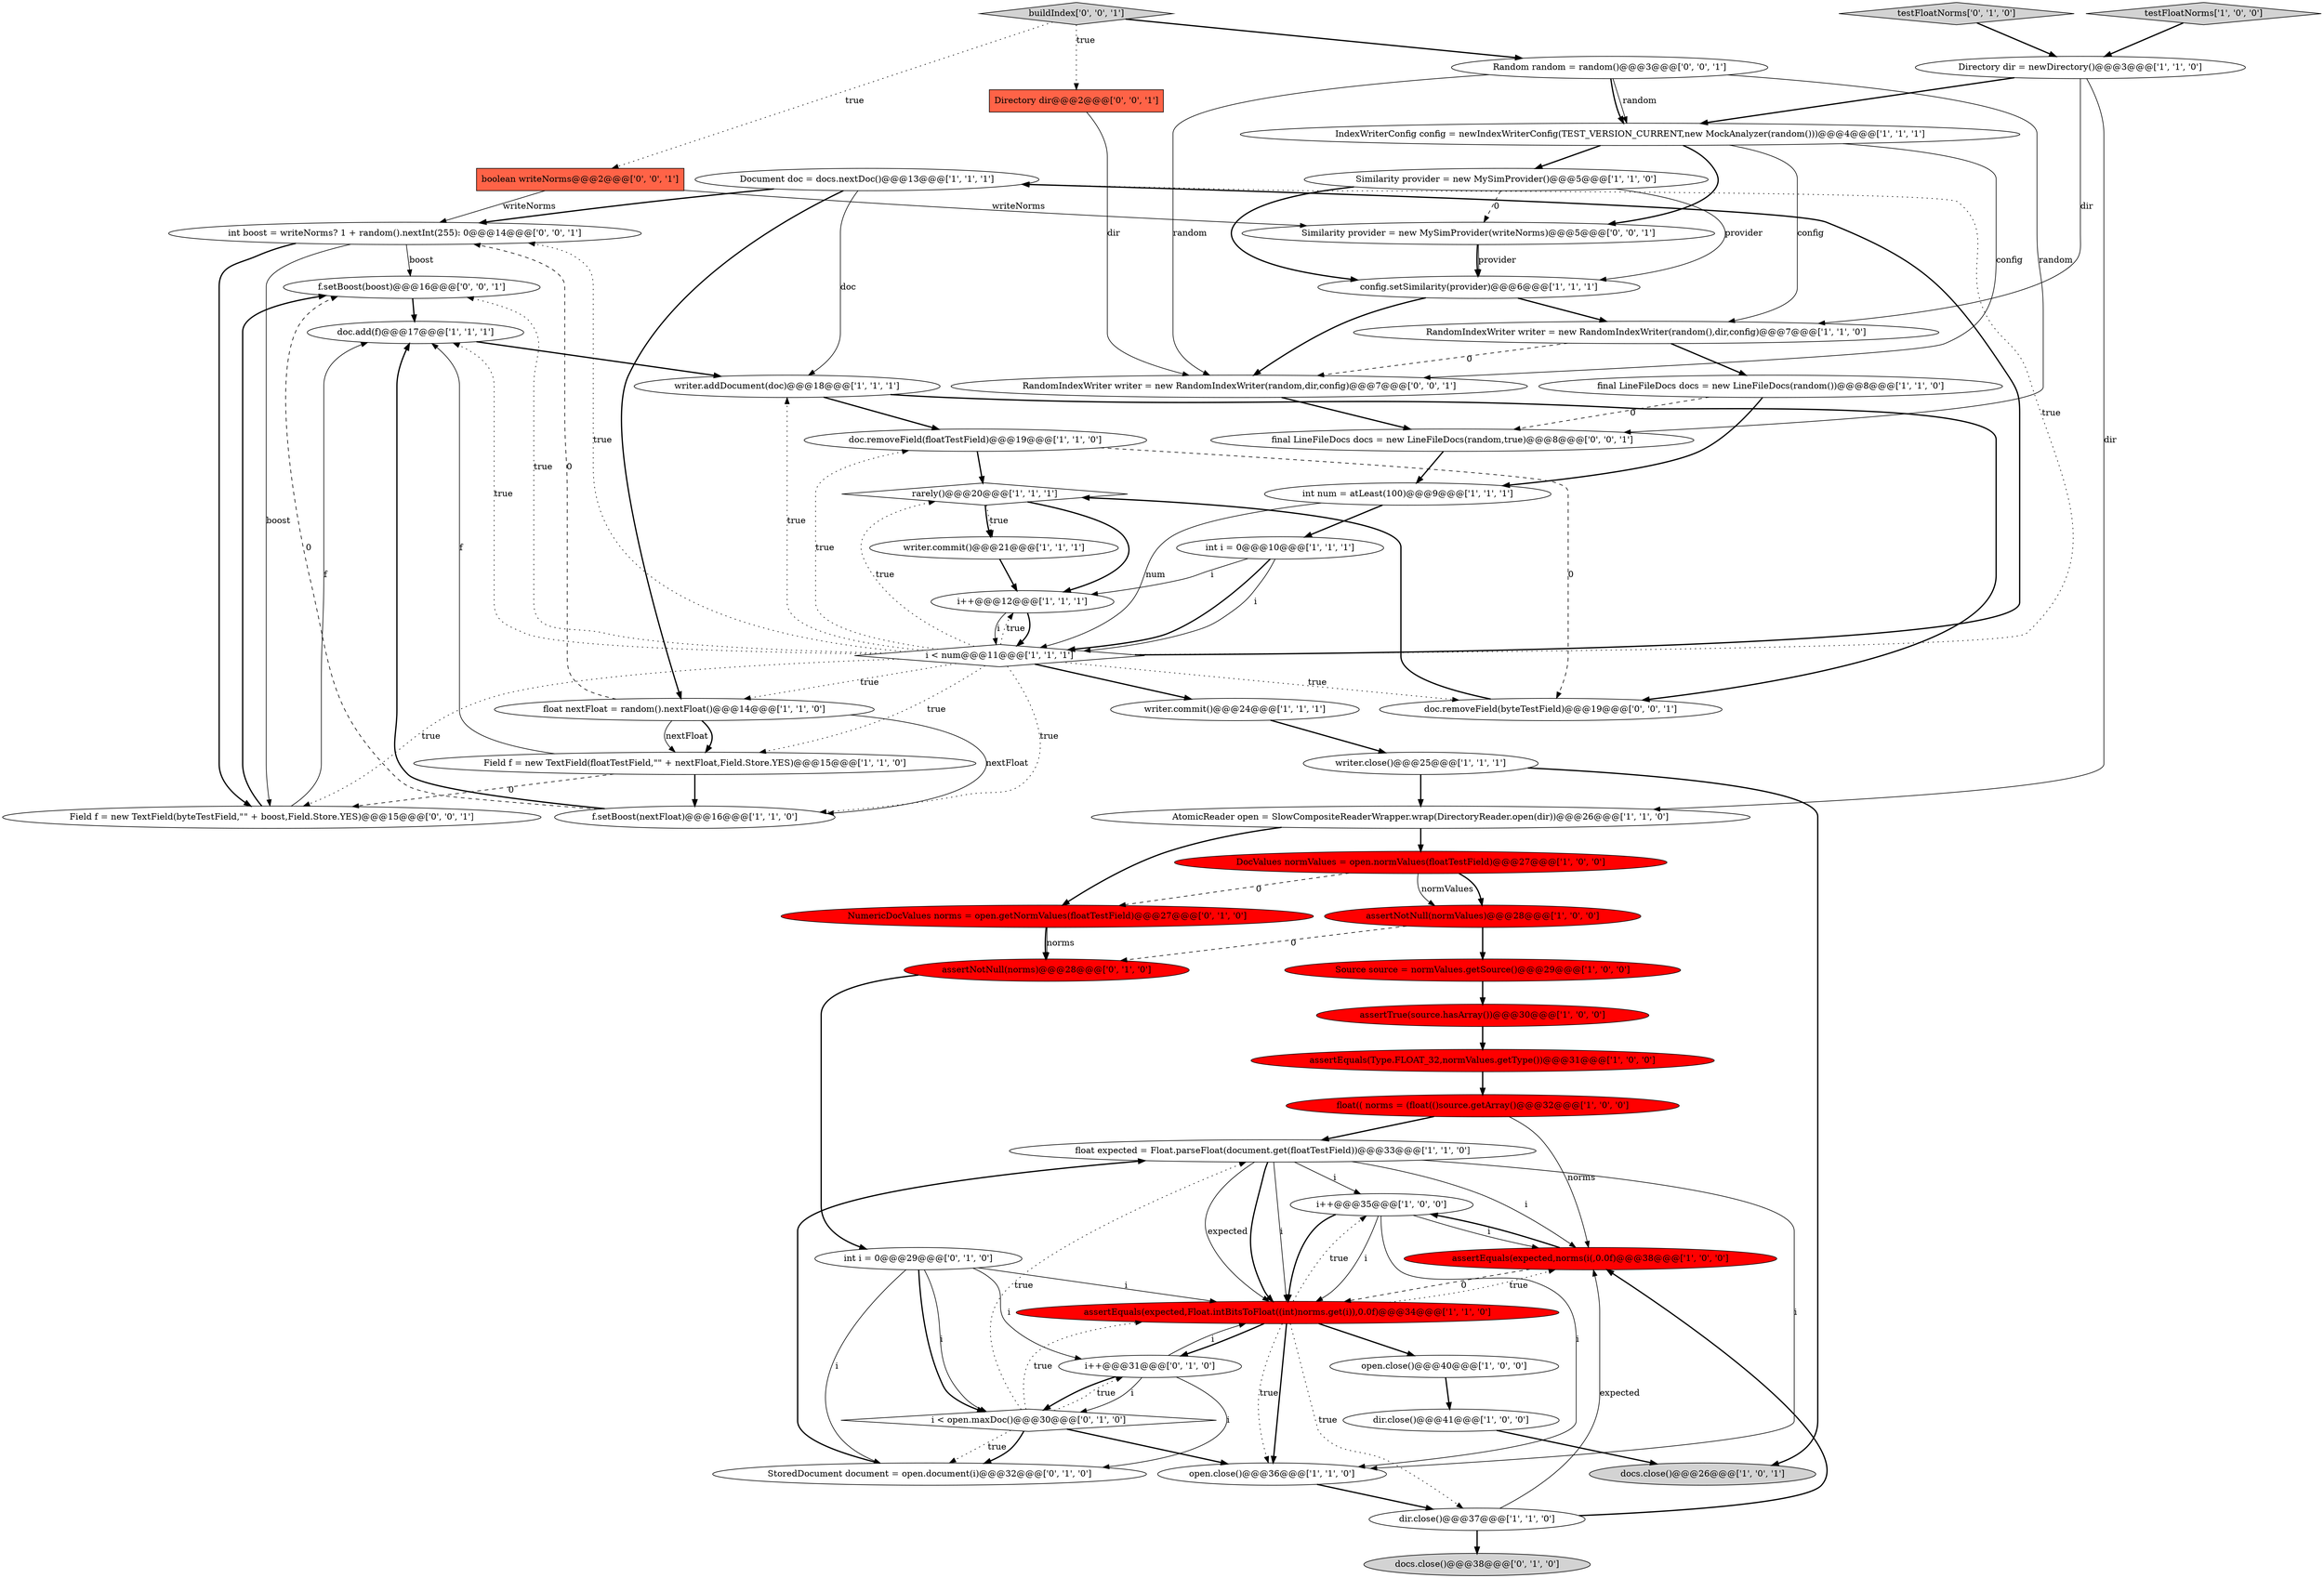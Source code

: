 digraph {
9 [style = filled, label = "Document doc = docs.nextDoc()@@@13@@@['1', '1', '1']", fillcolor = white, shape = ellipse image = "AAA0AAABBB1BBB"];
1 [style = filled, label = "Field f = new TextField(floatTestField,\"\" + nextFloat,Field.Store.YES)@@@15@@@['1', '1', '0']", fillcolor = white, shape = ellipse image = "AAA0AAABBB1BBB"];
47 [style = filled, label = "f.setBoost(boost)@@@16@@@['0', '0', '1']", fillcolor = white, shape = ellipse image = "AAA0AAABBB3BBB"];
20 [style = filled, label = "IndexWriterConfig config = newIndexWriterConfig(TEST_VERSION_CURRENT,new MockAnalyzer(random()))@@@4@@@['1', '1', '1']", fillcolor = white, shape = ellipse image = "AAA0AAABBB1BBB"];
38 [style = filled, label = "i < open.maxDoc()@@@30@@@['0', '1', '0']", fillcolor = white, shape = diamond image = "AAA0AAABBB2BBB"];
3 [style = filled, label = "float expected = Float.parseFloat(document.get(floatTestField))@@@33@@@['1', '1', '0']", fillcolor = white, shape = ellipse image = "AAA0AAABBB1BBB"];
40 [style = filled, label = "testFloatNorms['0', '1', '0']", fillcolor = lightgray, shape = diamond image = "AAA0AAABBB2BBB"];
36 [style = filled, label = "Directory dir = newDirectory()@@@3@@@['1', '1', '0']", fillcolor = white, shape = ellipse image = "AAA0AAABBB1BBB"];
43 [style = filled, label = "int i = 0@@@29@@@['0', '1', '0']", fillcolor = white, shape = ellipse image = "AAA0AAABBB2BBB"];
18 [style = filled, label = "writer.close()@@@25@@@['1', '1', '1']", fillcolor = white, shape = ellipse image = "AAA0AAABBB1BBB"];
17 [style = filled, label = "DocValues normValues = open.normValues(floatTestField)@@@27@@@['1', '0', '0']", fillcolor = red, shape = ellipse image = "AAA1AAABBB1BBB"];
48 [style = filled, label = "final LineFileDocs docs = new LineFileDocs(random,true)@@@8@@@['0', '0', '1']", fillcolor = white, shape = ellipse image = "AAA0AAABBB3BBB"];
46 [style = filled, label = "boolean writeNorms@@@2@@@['0', '0', '1']", fillcolor = tomato, shape = box image = "AAA0AAABBB3BBB"];
14 [style = filled, label = "Similarity provider = new MySimProvider()@@@5@@@['1', '1', '0']", fillcolor = white, shape = ellipse image = "AAA0AAABBB1BBB"];
56 [style = filled, label = "Random random = random()@@@3@@@['0', '0', '1']", fillcolor = white, shape = ellipse image = "AAA0AAABBB3BBB"];
39 [style = filled, label = "StoredDocument document = open.document(i)@@@32@@@['0', '1', '0']", fillcolor = white, shape = ellipse image = "AAA0AAABBB2BBB"];
54 [style = filled, label = "int boost = writeNorms? 1 + random().nextInt(255): 0@@@14@@@['0', '0', '1']", fillcolor = white, shape = ellipse image = "AAA0AAABBB3BBB"];
30 [style = filled, label = "Source source = normValues.getSource()@@@29@@@['1', '0', '0']", fillcolor = red, shape = ellipse image = "AAA1AAABBB1BBB"];
37 [style = filled, label = "writer.commit()@@@24@@@['1', '1', '1']", fillcolor = white, shape = ellipse image = "AAA0AAABBB1BBB"];
35 [style = filled, label = "docs.close()@@@26@@@['1', '0', '1']", fillcolor = lightgray, shape = ellipse image = "AAA0AAABBB1BBB"];
28 [style = filled, label = "writer.commit()@@@21@@@['1', '1', '1']", fillcolor = white, shape = ellipse image = "AAA0AAABBB1BBB"];
29 [style = filled, label = "config.setSimilarity(provider)@@@6@@@['1', '1', '1']", fillcolor = white, shape = ellipse image = "AAA0AAABBB1BBB"];
31 [style = filled, label = "testFloatNorms['1', '0', '0']", fillcolor = lightgray, shape = diamond image = "AAA0AAABBB1BBB"];
45 [style = filled, label = "assertNotNull(norms)@@@28@@@['0', '1', '0']", fillcolor = red, shape = ellipse image = "AAA1AAABBB2BBB"];
55 [style = filled, label = "Field f = new TextField(byteTestField,\"\" + boost,Field.Store.YES)@@@15@@@['0', '0', '1']", fillcolor = white, shape = ellipse image = "AAA0AAABBB3BBB"];
16 [style = filled, label = "int num = atLeast(100)@@@9@@@['1', '1', '1']", fillcolor = white, shape = ellipse image = "AAA0AAABBB1BBB"];
4 [style = filled, label = "RandomIndexWriter writer = new RandomIndexWriter(random(),dir,config)@@@7@@@['1', '1', '0']", fillcolor = white, shape = ellipse image = "AAA0AAABBB1BBB"];
23 [style = filled, label = "float nextFloat = random().nextFloat()@@@14@@@['1', '1', '0']", fillcolor = white, shape = ellipse image = "AAA0AAABBB1BBB"];
44 [style = filled, label = "docs.close()@@@38@@@['0', '1', '0']", fillcolor = lightgray, shape = ellipse image = "AAA0AAABBB2BBB"];
15 [style = filled, label = "writer.addDocument(doc)@@@18@@@['1', '1', '1']", fillcolor = white, shape = ellipse image = "AAA0AAABBB1BBB"];
2 [style = filled, label = "final LineFileDocs docs = new LineFileDocs(random())@@@8@@@['1', '1', '0']", fillcolor = white, shape = ellipse image = "AAA0AAABBB1BBB"];
21 [style = filled, label = "i++@@@35@@@['1', '0', '0']", fillcolor = white, shape = ellipse image = "AAA0AAABBB1BBB"];
25 [style = filled, label = "i++@@@12@@@['1', '1', '1']", fillcolor = white, shape = ellipse image = "AAA0AAABBB1BBB"];
0 [style = filled, label = "doc.add(f)@@@17@@@['1', '1', '1']", fillcolor = white, shape = ellipse image = "AAA0AAABBB1BBB"];
7 [style = filled, label = "assertEquals(Type.FLOAT_32,normValues.getType())@@@31@@@['1', '0', '0']", fillcolor = red, shape = ellipse image = "AAA1AAABBB1BBB"];
32 [style = filled, label = "doc.removeField(floatTestField)@@@19@@@['1', '1', '0']", fillcolor = white, shape = ellipse image = "AAA0AAABBB1BBB"];
13 [style = filled, label = "open.close()@@@40@@@['1', '0', '0']", fillcolor = white, shape = ellipse image = "AAA0AAABBB1BBB"];
34 [style = filled, label = "dir.close()@@@41@@@['1', '0', '0']", fillcolor = white, shape = ellipse image = "AAA0AAABBB1BBB"];
33 [style = filled, label = "float(( norms = (float(()source.getArray()@@@32@@@['1', '0', '0']", fillcolor = red, shape = ellipse image = "AAA1AAABBB1BBB"];
19 [style = filled, label = "assertEquals(expected,norms(i(,0.0f)@@@38@@@['1', '0', '0']", fillcolor = red, shape = ellipse image = "AAA1AAABBB1BBB"];
49 [style = filled, label = "buildIndex['0', '0', '1']", fillcolor = lightgray, shape = diamond image = "AAA0AAABBB3BBB"];
52 [style = filled, label = "Directory dir@@@2@@@['0', '0', '1']", fillcolor = tomato, shape = box image = "AAA0AAABBB3BBB"];
27 [style = filled, label = "rarely()@@@20@@@['1', '1', '1']", fillcolor = white, shape = diamond image = "AAA0AAABBB1BBB"];
24 [style = filled, label = "assertNotNull(normValues)@@@28@@@['1', '0', '0']", fillcolor = red, shape = ellipse image = "AAA1AAABBB1BBB"];
53 [style = filled, label = "doc.removeField(byteTestField)@@@19@@@['0', '0', '1']", fillcolor = white, shape = ellipse image = "AAA0AAABBB3BBB"];
8 [style = filled, label = "dir.close()@@@37@@@['1', '1', '0']", fillcolor = white, shape = ellipse image = "AAA0AAABBB1BBB"];
5 [style = filled, label = "assertEquals(expected,Float.intBitsToFloat((int)norms.get(i)),0.0f)@@@34@@@['1', '1', '0']", fillcolor = red, shape = ellipse image = "AAA1AAABBB1BBB"];
10 [style = filled, label = "i < num@@@11@@@['1', '1', '1']", fillcolor = white, shape = diamond image = "AAA0AAABBB1BBB"];
42 [style = filled, label = "i++@@@31@@@['0', '1', '0']", fillcolor = white, shape = ellipse image = "AAA0AAABBB2BBB"];
41 [style = filled, label = "NumericDocValues norms = open.getNormValues(floatTestField)@@@27@@@['0', '1', '0']", fillcolor = red, shape = ellipse image = "AAA1AAABBB2BBB"];
6 [style = filled, label = "f.setBoost(nextFloat)@@@16@@@['1', '1', '0']", fillcolor = white, shape = ellipse image = "AAA0AAABBB1BBB"];
11 [style = filled, label = "AtomicReader open = SlowCompositeReaderWrapper.wrap(DirectoryReader.open(dir))@@@26@@@['1', '1', '0']", fillcolor = white, shape = ellipse image = "AAA0AAABBB1BBB"];
50 [style = filled, label = "Similarity provider = new MySimProvider(writeNorms)@@@5@@@['0', '0', '1']", fillcolor = white, shape = ellipse image = "AAA0AAABBB3BBB"];
12 [style = filled, label = "int i = 0@@@10@@@['1', '1', '1']", fillcolor = white, shape = ellipse image = "AAA0AAABBB1BBB"];
22 [style = filled, label = "open.close()@@@36@@@['1', '1', '0']", fillcolor = white, shape = ellipse image = "AAA0AAABBB1BBB"];
26 [style = filled, label = "assertTrue(source.hasArray())@@@30@@@['1', '0', '0']", fillcolor = red, shape = ellipse image = "AAA1AAABBB1BBB"];
51 [style = filled, label = "RandomIndexWriter writer = new RandomIndexWriter(random,dir,config)@@@7@@@['0', '0', '1']", fillcolor = white, shape = ellipse image = "AAA0AAABBB3BBB"];
54->55 [style = bold, label=""];
1->55 [style = dashed, label="0"];
4->51 [style = dashed, label="0"];
3->22 [style = solid, label="i"];
55->47 [style = bold, label=""];
5->19 [style = dotted, label="true"];
27->28 [style = bold, label=""];
38->39 [style = dotted, label="true"];
12->25 [style = solid, label="i"];
20->51 [style = solid, label="config"];
8->44 [style = bold, label=""];
38->39 [style = bold, label=""];
36->20 [style = bold, label=""];
0->15 [style = bold, label=""];
10->32 [style = dotted, label="true"];
24->30 [style = bold, label=""];
17->41 [style = dashed, label="0"];
22->8 [style = bold, label=""];
53->27 [style = bold, label=""];
56->20 [style = solid, label="random"];
3->5 [style = bold, label=""];
12->10 [style = bold, label=""];
51->48 [style = bold, label=""];
45->43 [style = bold, label=""];
10->47 [style = dotted, label="true"];
5->22 [style = dotted, label="true"];
20->4 [style = solid, label="config"];
18->35 [style = bold, label=""];
28->25 [style = bold, label=""];
49->56 [style = bold, label=""];
54->47 [style = solid, label="boost"];
25->10 [style = bold, label=""];
41->45 [style = bold, label=""];
46->54 [style = solid, label="writeNorms"];
10->1 [style = dotted, label="true"];
47->0 [style = bold, label=""];
38->5 [style = dotted, label="true"];
27->25 [style = bold, label=""];
29->51 [style = bold, label=""];
46->50 [style = solid, label="writeNorms"];
2->16 [style = bold, label=""];
6->47 [style = dashed, label="0"];
50->29 [style = bold, label=""];
13->34 [style = bold, label=""];
42->5 [style = solid, label="i"];
10->6 [style = dotted, label="true"];
50->29 [style = solid, label="provider"];
26->7 [style = bold, label=""];
33->3 [style = bold, label=""];
43->39 [style = solid, label="i"];
18->11 [style = bold, label=""];
30->26 [style = bold, label=""];
9->15 [style = solid, label="doc"];
10->55 [style = dotted, label="true"];
3->21 [style = solid, label="i"];
20->14 [style = bold, label=""];
4->2 [style = bold, label=""];
9->54 [style = bold, label=""];
7->33 [style = bold, label=""];
10->25 [style = dotted, label="true"];
52->51 [style = solid, label="dir"];
10->23 [style = dotted, label="true"];
2->48 [style = dashed, label="0"];
24->45 [style = dashed, label="0"];
17->24 [style = solid, label="normValues"];
21->5 [style = solid, label="i"];
48->16 [style = bold, label=""];
19->5 [style = dashed, label="0"];
11->17 [style = bold, label=""];
10->0 [style = dotted, label="true"];
34->35 [style = bold, label=""];
5->8 [style = dotted, label="true"];
5->22 [style = bold, label=""];
49->46 [style = dotted, label="true"];
42->38 [style = bold, label=""];
42->38 [style = solid, label="i"];
33->19 [style = solid, label="norms"];
38->42 [style = dotted, label="true"];
1->0 [style = solid, label="f"];
3->5 [style = solid, label="i"];
8->19 [style = solid, label="expected"];
3->19 [style = solid, label="i"];
15->53 [style = bold, label=""];
31->36 [style = bold, label=""];
32->27 [style = bold, label=""];
32->53 [style = dashed, label="0"];
10->9 [style = dotted, label="true"];
16->10 [style = solid, label="num"];
43->38 [style = solid, label="i"];
11->41 [style = bold, label=""];
21->5 [style = bold, label=""];
49->52 [style = dotted, label="true"];
1->6 [style = bold, label=""];
43->38 [style = bold, label=""];
40->36 [style = bold, label=""];
56->48 [style = solid, label="random"];
5->13 [style = bold, label=""];
54->55 [style = solid, label="boost"];
14->29 [style = bold, label=""];
23->6 [style = solid, label="nextFloat"];
5->21 [style = dotted, label="true"];
10->9 [style = bold, label=""];
25->10 [style = solid, label="i"];
21->22 [style = solid, label="i"];
36->4 [style = solid, label="dir"];
43->42 [style = solid, label="i"];
14->50 [style = dashed, label="0"];
10->37 [style = bold, label=""];
19->21 [style = bold, label=""];
20->50 [style = bold, label=""];
29->4 [style = bold, label=""];
42->39 [style = solid, label="i"];
8->19 [style = bold, label=""];
21->19 [style = solid, label="i"];
10->53 [style = dotted, label="true"];
56->51 [style = solid, label="random"];
39->3 [style = bold, label=""];
12->10 [style = solid, label="i"];
6->0 [style = bold, label=""];
41->45 [style = solid, label="norms"];
36->11 [style = solid, label="dir"];
14->29 [style = solid, label="provider"];
10->15 [style = dotted, label="true"];
9->23 [style = bold, label=""];
23->54 [style = dashed, label="0"];
27->28 [style = dotted, label="true"];
38->3 [style = dotted, label="true"];
17->24 [style = bold, label=""];
43->5 [style = solid, label="i"];
37->18 [style = bold, label=""];
23->1 [style = bold, label=""];
23->1 [style = solid, label="nextFloat"];
10->54 [style = dotted, label="true"];
10->27 [style = dotted, label="true"];
56->20 [style = bold, label=""];
5->42 [style = bold, label=""];
38->22 [style = bold, label=""];
55->0 [style = solid, label="f"];
15->32 [style = bold, label=""];
16->12 [style = bold, label=""];
3->5 [style = solid, label="expected"];
}
